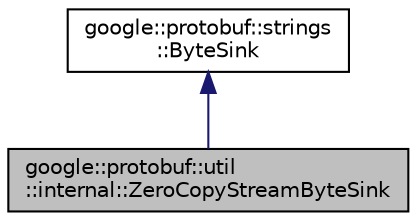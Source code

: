 digraph "google::protobuf::util::internal::ZeroCopyStreamByteSink"
{
 // LATEX_PDF_SIZE
  edge [fontname="Helvetica",fontsize="10",labelfontname="Helvetica",labelfontsize="10"];
  node [fontname="Helvetica",fontsize="10",shape=record];
  Node1 [label="google::protobuf::util\l::internal::ZeroCopyStreamByteSink",height=0.2,width=0.4,color="black", fillcolor="grey75", style="filled", fontcolor="black",tooltip=" "];
  Node2 -> Node1 [dir="back",color="midnightblue",fontsize="10",style="solid",fontname="Helvetica"];
  Node2 [label="google::protobuf::strings\l::ByteSink",height=0.2,width=0.4,color="black", fillcolor="white", style="filled",URL="$classgoogle_1_1protobuf_1_1strings_1_1ByteSink.html",tooltip=" "];
}
